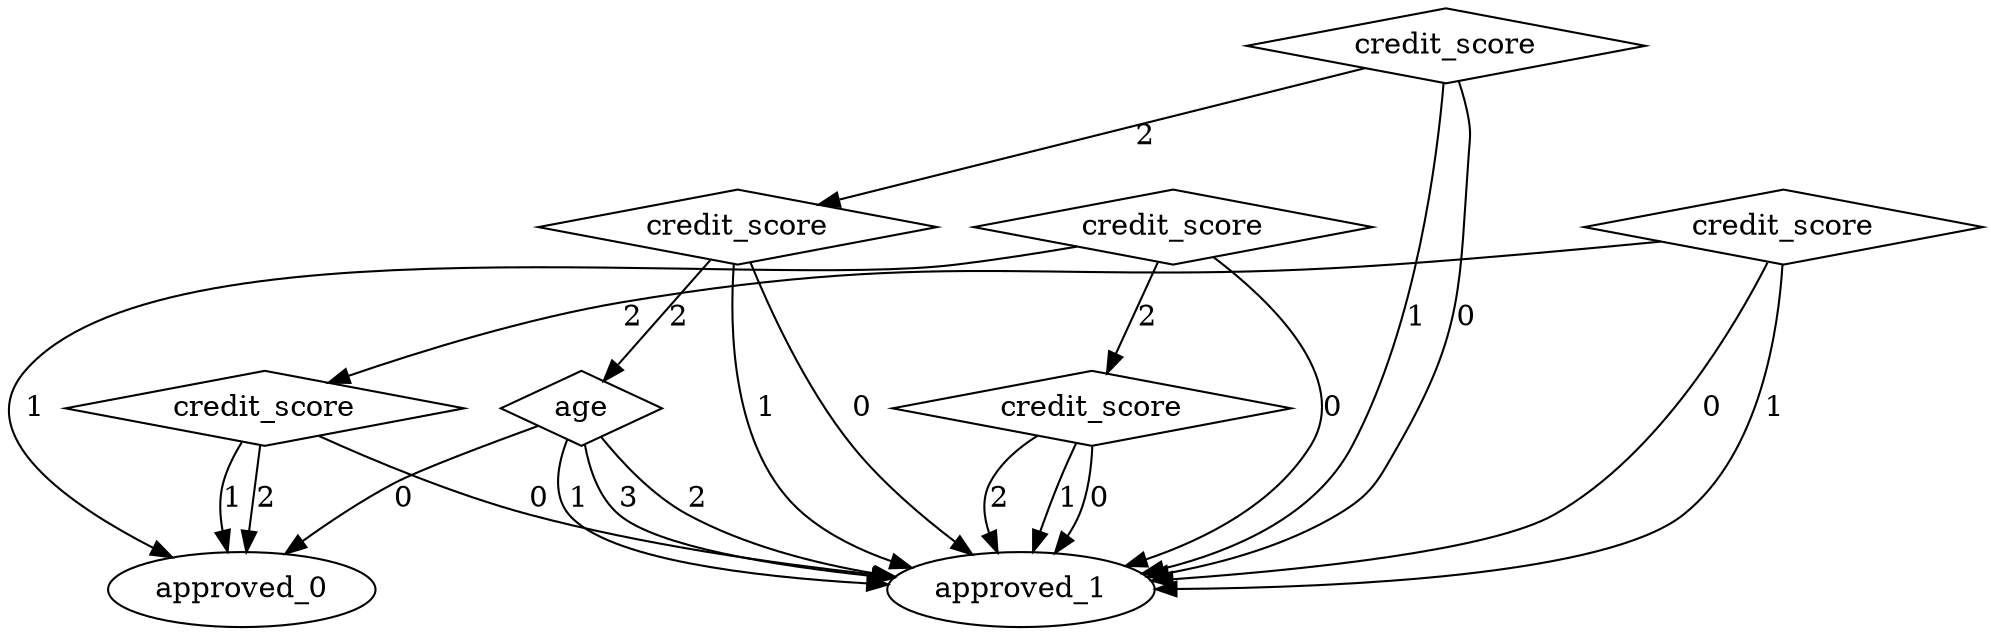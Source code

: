 digraph {
node [label=approved_1,style=""] approved_1
node [label=approved_1,style=""] approved_1
node [label=approved_1,style=""] approved_1
node [label=approved_0,style=""] approved_0
node [label=approved_0,style=""] approved_0
node [label=approved_0,style=""] approved_0
node [label=approved_1,style=""] approved_1
node [label=approved_1,style=""] approved_1
node [label=approved_1,style=""] approved_1
node [label=approved_1,style=""] approved_1
node [label=approved_0,style=""] approved_0
node [label=approved_1,style=""] approved_1
node [label=approved_1,style=""] approved_1
node [label=approved_1,style=""] approved_1
node [label=approved_1,style=""] approved_1
node [label=approved_1,style=""] approved_1
node [label=approved_1,style=""] approved_1
node [label=approved_1,style=""] approved_1
node [label=age,shape="diamond",style=""] 6
node [label=credit_score,shape="diamond",style=""] 5
node [label=credit_score,shape="diamond",style=""] 4
node [label=credit_score,shape="diamond",style=""] 3
node [label=credit_score,shape="diamond",style=""] 2
node [label=credit_score,shape="diamond",style=""] 1
node [label=credit_score,shape="diamond",style=""] 0

6 -> approved_1 [label="3"]
6 -> approved_1 [label="2"]
6 -> approved_1 [label="1"]
6 -> approved_0 [label="0"]
5 -> approved_0 [label="2"]
5 -> approved_0 [label="1"]
5 -> approved_1 [label="0"]
4 -> approved_1 [label="2"]
4 -> approved_1 [label="1"]
4 -> approved_1 [label="0"]
3 -> 4 [label="2"]
3 -> approved_0 [label="1"]
3 -> approved_1 [label="0"]
2 -> 5 [label="2"]
2 -> approved_1 [label="1"]
2 -> approved_1 [label="0"]
1 -> 6 [label="2"]
1 -> approved_1 [label="1"]
1 -> approved_1 [label="0"]
0 -> 1 [label="2"]
0 -> approved_1 [label="1"]
0 -> approved_1 [label="0"]
}